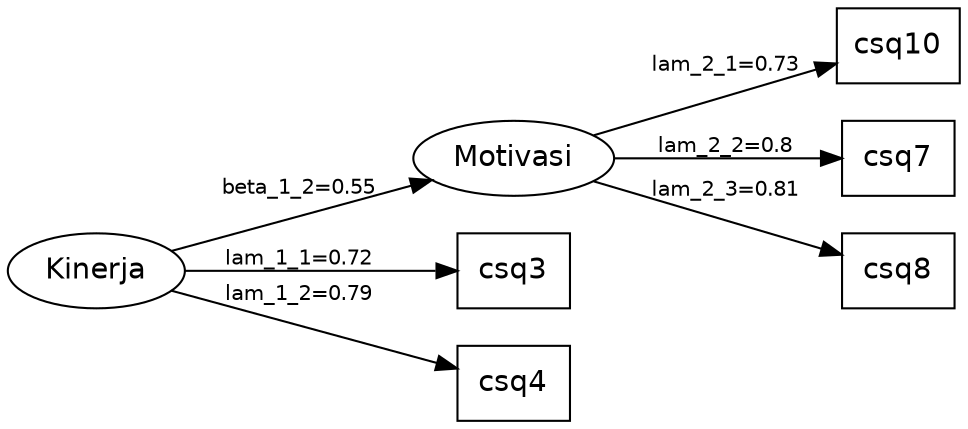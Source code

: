 digraph "cetak_sem" {
  rankdir=LR;
  size="8,8";
  node [fontname="Helvetica" fontsize=14 shape=box];
  edge [fontname="Helvetica" fontsize=10];
  center=1;
  "Kinerja" [shape=ellipse]
  "Motivasi" [shape=ellipse]
 "Kinerja" -> "csq3" [label="lam_1_1=0.72"];
  "Kinerja" -> "csq4" [label="lam_1_2=0.79"];
  "Motivasi" -> "csq10" [label="lam_2_1=0.73"];
  "Motivasi" -> "csq7" [label="lam_2_2=0.8"];
  "Motivasi" -> "csq8" [label="lam_2_3=0.81"];
  "Kinerja" -> "Motivasi" [label="beta_1_2=0.55"];
}
